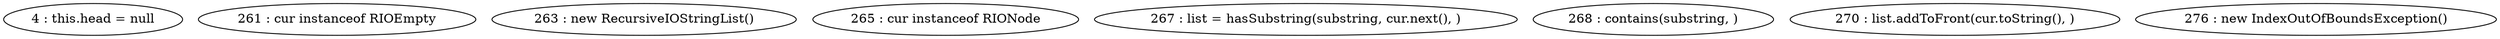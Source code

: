 digraph G {
"4 : this.head = null"
"261 : cur instanceof RIOEmpty"
"263 : new RecursiveIOStringList()"
"265 : cur instanceof RIONode"
"267 : list = hasSubstring(substring, cur.next(), )"
"268 : contains(substring, )"
"270 : list.addToFront(cur.toString(), )"
"276 : new IndexOutOfBoundsException()"
}